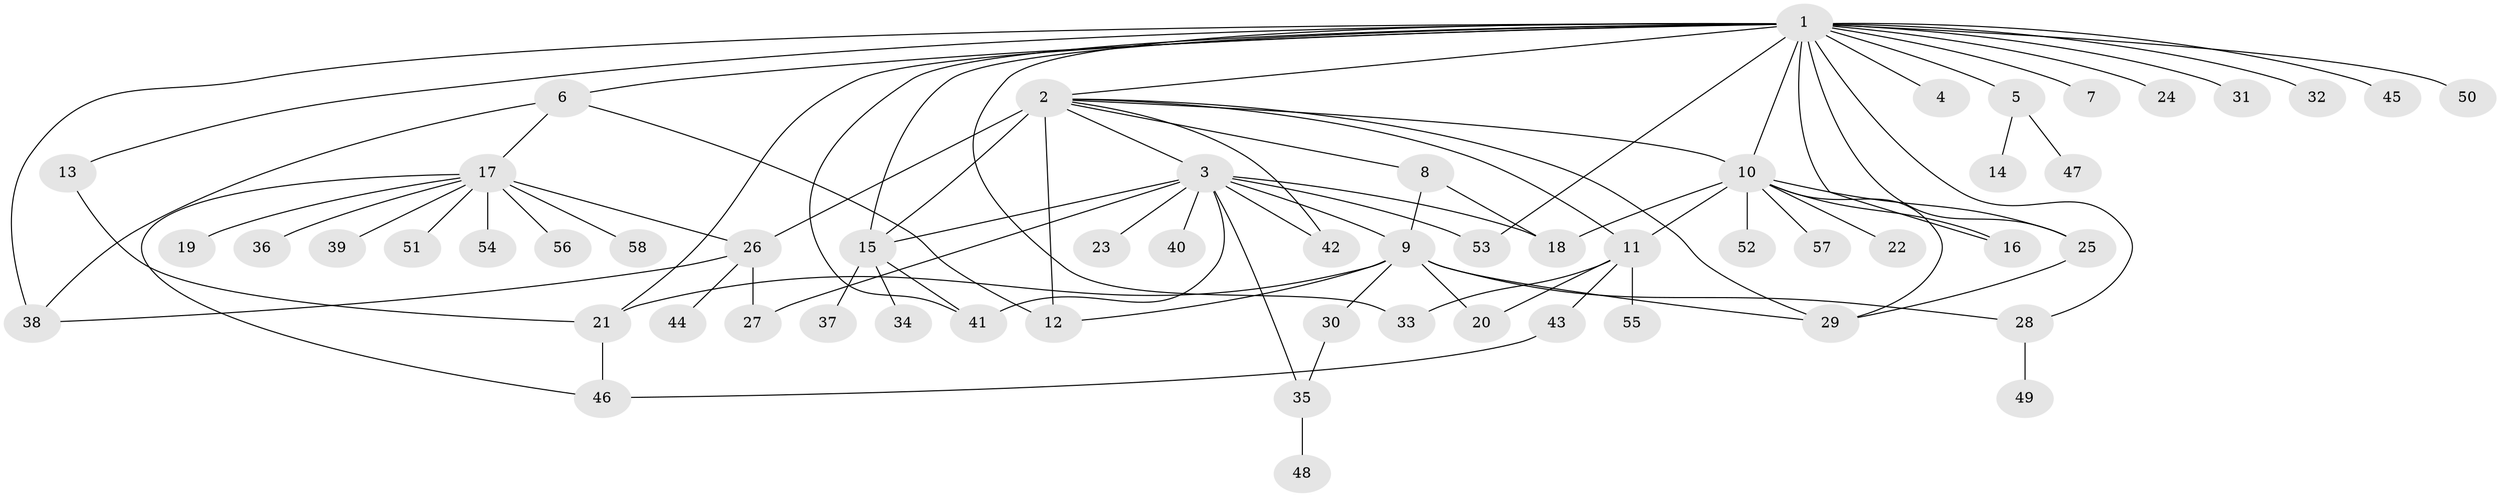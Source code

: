 // original degree distribution, {25: 0.010416666666666666, 23: 0.010416666666666666, 14: 0.010416666666666666, 1: 0.4479166666666667, 3: 0.15625, 4: 0.052083333333333336, 5: 0.041666666666666664, 8: 0.020833333333333332, 11: 0.010416666666666666, 2: 0.21875, 6: 0.010416666666666666, 13: 0.010416666666666666}
// Generated by graph-tools (version 1.1) at 2025/50/03/04/25 22:50:12]
// undirected, 58 vertices, 87 edges
graph export_dot {
  node [color=gray90,style=filled];
  1;
  2;
  3;
  4;
  5;
  6;
  7;
  8;
  9;
  10;
  11;
  12;
  13;
  14;
  15;
  16;
  17;
  18;
  19;
  20;
  21;
  22;
  23;
  24;
  25;
  26;
  27;
  28;
  29;
  30;
  31;
  32;
  33;
  34;
  35;
  36;
  37;
  38;
  39;
  40;
  41;
  42;
  43;
  44;
  45;
  46;
  47;
  48;
  49;
  50;
  51;
  52;
  53;
  54;
  55;
  56;
  57;
  58;
  1 -- 2 [weight=1.0];
  1 -- 4 [weight=1.0];
  1 -- 5 [weight=2.0];
  1 -- 6 [weight=2.0];
  1 -- 7 [weight=1.0];
  1 -- 10 [weight=1.0];
  1 -- 13 [weight=1.0];
  1 -- 15 [weight=1.0];
  1 -- 16 [weight=1.0];
  1 -- 21 [weight=1.0];
  1 -- 24 [weight=1.0];
  1 -- 25 [weight=1.0];
  1 -- 28 [weight=1.0];
  1 -- 31 [weight=1.0];
  1 -- 32 [weight=1.0];
  1 -- 33 [weight=1.0];
  1 -- 38 [weight=1.0];
  1 -- 41 [weight=1.0];
  1 -- 45 [weight=1.0];
  1 -- 50 [weight=1.0];
  1 -- 53 [weight=1.0];
  2 -- 3 [weight=2.0];
  2 -- 8 [weight=1.0];
  2 -- 10 [weight=1.0];
  2 -- 11 [weight=1.0];
  2 -- 12 [weight=2.0];
  2 -- 15 [weight=1.0];
  2 -- 26 [weight=7.0];
  2 -- 29 [weight=1.0];
  2 -- 42 [weight=1.0];
  3 -- 9 [weight=1.0];
  3 -- 15 [weight=1.0];
  3 -- 18 [weight=1.0];
  3 -- 23 [weight=1.0];
  3 -- 27 [weight=1.0];
  3 -- 35 [weight=1.0];
  3 -- 40 [weight=1.0];
  3 -- 41 [weight=1.0];
  3 -- 42 [weight=1.0];
  3 -- 53 [weight=1.0];
  5 -- 14 [weight=1.0];
  5 -- 47 [weight=1.0];
  6 -- 12 [weight=1.0];
  6 -- 17 [weight=2.0];
  6 -- 38 [weight=1.0];
  8 -- 9 [weight=1.0];
  8 -- 18 [weight=2.0];
  9 -- 12 [weight=1.0];
  9 -- 20 [weight=1.0];
  9 -- 21 [weight=1.0];
  9 -- 28 [weight=1.0];
  9 -- 29 [weight=1.0];
  9 -- 30 [weight=1.0];
  10 -- 11 [weight=1.0];
  10 -- 16 [weight=1.0];
  10 -- 18 [weight=1.0];
  10 -- 22 [weight=1.0];
  10 -- 25 [weight=1.0];
  10 -- 29 [weight=1.0];
  10 -- 52 [weight=1.0];
  10 -- 57 [weight=1.0];
  11 -- 20 [weight=1.0];
  11 -- 33 [weight=1.0];
  11 -- 43 [weight=1.0];
  11 -- 55 [weight=1.0];
  13 -- 21 [weight=1.0];
  15 -- 34 [weight=1.0];
  15 -- 37 [weight=1.0];
  15 -- 41 [weight=1.0];
  17 -- 19 [weight=1.0];
  17 -- 26 [weight=1.0];
  17 -- 36 [weight=1.0];
  17 -- 39 [weight=1.0];
  17 -- 46 [weight=1.0];
  17 -- 51 [weight=1.0];
  17 -- 54 [weight=1.0];
  17 -- 56 [weight=1.0];
  17 -- 58 [weight=1.0];
  21 -- 46 [weight=1.0];
  25 -- 29 [weight=1.0];
  26 -- 27 [weight=1.0];
  26 -- 38 [weight=1.0];
  26 -- 44 [weight=1.0];
  28 -- 49 [weight=1.0];
  30 -- 35 [weight=1.0];
  35 -- 48 [weight=1.0];
  43 -- 46 [weight=1.0];
}
